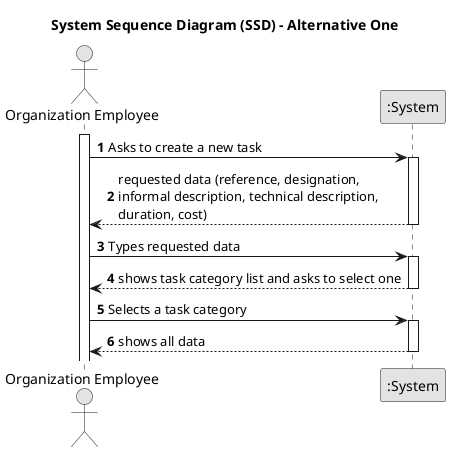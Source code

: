 @startuml
skinparam monochrome true
skinparam packageStyle rectangle
skinparam shadowing false

title System Sequence Diagram (SSD) - Alternative One

autonumber

actor "Organization Employee" as Employee
participant ":System" as System

activate Employee

Employee -> System : Asks to create a new task
activate System

    System --> Employee : requested data (reference, designation, \ninformal description, technical description,\nduration, cost)
deactivate System

Employee -> System : Types requested data
activate System

    System --> Employee : shows task category list and asks to select one
deactivate System
Employee -> System : Selects a task category
activate System

    System --> Employee : shows all data
deactivate System

@enduml